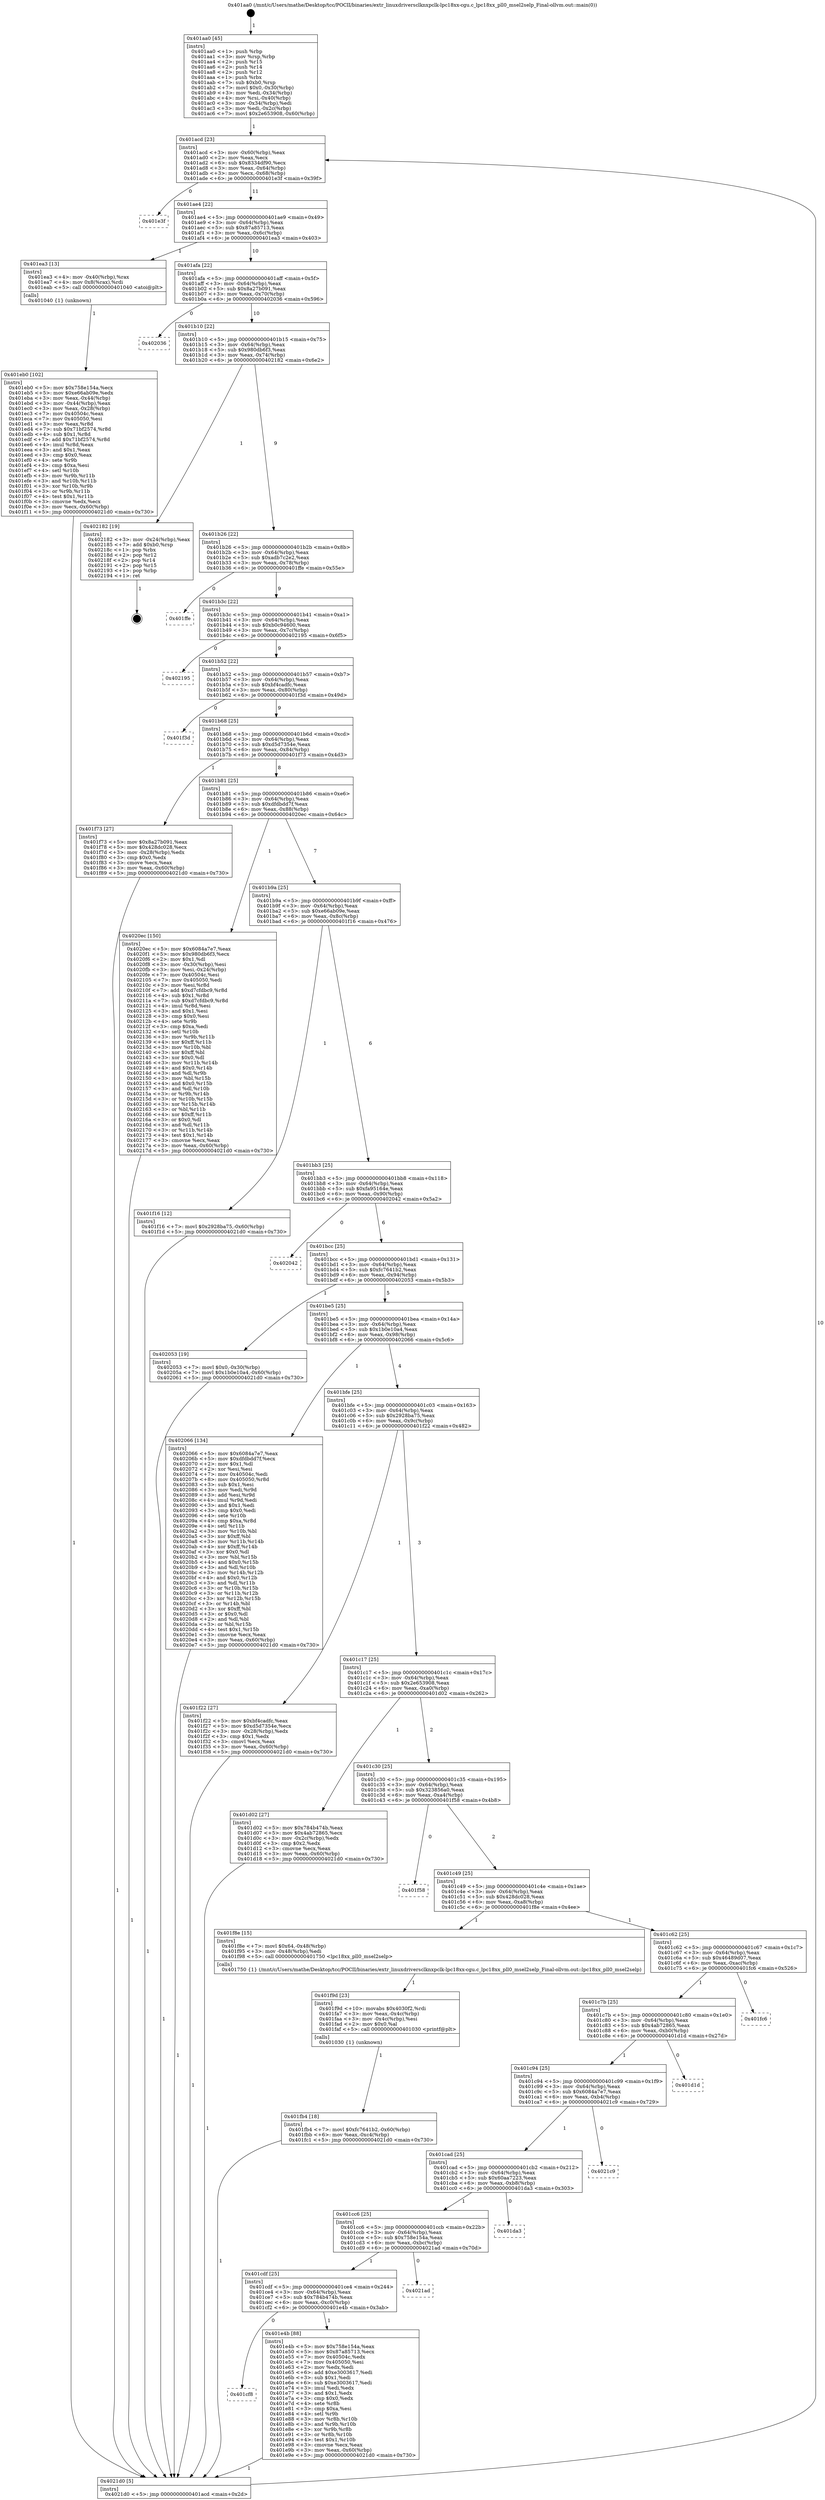 digraph "0x401aa0" {
  label = "0x401aa0 (/mnt/c/Users/mathe/Desktop/tcc/POCII/binaries/extr_linuxdriversclknxpclk-lpc18xx-cgu.c_lpc18xx_pll0_msel2selp_Final-ollvm.out::main(0))"
  labelloc = "t"
  node[shape=record]

  Entry [label="",width=0.3,height=0.3,shape=circle,fillcolor=black,style=filled]
  "0x401acd" [label="{
     0x401acd [23]\l
     | [instrs]\l
     &nbsp;&nbsp;0x401acd \<+3\>: mov -0x60(%rbp),%eax\l
     &nbsp;&nbsp;0x401ad0 \<+2\>: mov %eax,%ecx\l
     &nbsp;&nbsp;0x401ad2 \<+6\>: sub $0x8334df90,%ecx\l
     &nbsp;&nbsp;0x401ad8 \<+3\>: mov %eax,-0x64(%rbp)\l
     &nbsp;&nbsp;0x401adb \<+3\>: mov %ecx,-0x68(%rbp)\l
     &nbsp;&nbsp;0x401ade \<+6\>: je 0000000000401e3f \<main+0x39f\>\l
  }"]
  "0x401e3f" [label="{
     0x401e3f\l
  }", style=dashed]
  "0x401ae4" [label="{
     0x401ae4 [22]\l
     | [instrs]\l
     &nbsp;&nbsp;0x401ae4 \<+5\>: jmp 0000000000401ae9 \<main+0x49\>\l
     &nbsp;&nbsp;0x401ae9 \<+3\>: mov -0x64(%rbp),%eax\l
     &nbsp;&nbsp;0x401aec \<+5\>: sub $0x87a85713,%eax\l
     &nbsp;&nbsp;0x401af1 \<+3\>: mov %eax,-0x6c(%rbp)\l
     &nbsp;&nbsp;0x401af4 \<+6\>: je 0000000000401ea3 \<main+0x403\>\l
  }"]
  Exit [label="",width=0.3,height=0.3,shape=circle,fillcolor=black,style=filled,peripheries=2]
  "0x401ea3" [label="{
     0x401ea3 [13]\l
     | [instrs]\l
     &nbsp;&nbsp;0x401ea3 \<+4\>: mov -0x40(%rbp),%rax\l
     &nbsp;&nbsp;0x401ea7 \<+4\>: mov 0x8(%rax),%rdi\l
     &nbsp;&nbsp;0x401eab \<+5\>: call 0000000000401040 \<atoi@plt\>\l
     | [calls]\l
     &nbsp;&nbsp;0x401040 \{1\} (unknown)\l
  }"]
  "0x401afa" [label="{
     0x401afa [22]\l
     | [instrs]\l
     &nbsp;&nbsp;0x401afa \<+5\>: jmp 0000000000401aff \<main+0x5f\>\l
     &nbsp;&nbsp;0x401aff \<+3\>: mov -0x64(%rbp),%eax\l
     &nbsp;&nbsp;0x401b02 \<+5\>: sub $0x8a27b091,%eax\l
     &nbsp;&nbsp;0x401b07 \<+3\>: mov %eax,-0x70(%rbp)\l
     &nbsp;&nbsp;0x401b0a \<+6\>: je 0000000000402036 \<main+0x596\>\l
  }"]
  "0x401fb4" [label="{
     0x401fb4 [18]\l
     | [instrs]\l
     &nbsp;&nbsp;0x401fb4 \<+7\>: movl $0xfc7641b2,-0x60(%rbp)\l
     &nbsp;&nbsp;0x401fbb \<+6\>: mov %eax,-0xc4(%rbp)\l
     &nbsp;&nbsp;0x401fc1 \<+5\>: jmp 00000000004021d0 \<main+0x730\>\l
  }"]
  "0x402036" [label="{
     0x402036\l
  }", style=dashed]
  "0x401b10" [label="{
     0x401b10 [22]\l
     | [instrs]\l
     &nbsp;&nbsp;0x401b10 \<+5\>: jmp 0000000000401b15 \<main+0x75\>\l
     &nbsp;&nbsp;0x401b15 \<+3\>: mov -0x64(%rbp),%eax\l
     &nbsp;&nbsp;0x401b18 \<+5\>: sub $0x980db6f3,%eax\l
     &nbsp;&nbsp;0x401b1d \<+3\>: mov %eax,-0x74(%rbp)\l
     &nbsp;&nbsp;0x401b20 \<+6\>: je 0000000000402182 \<main+0x6e2\>\l
  }"]
  "0x401f9d" [label="{
     0x401f9d [23]\l
     | [instrs]\l
     &nbsp;&nbsp;0x401f9d \<+10\>: movabs $0x4030f2,%rdi\l
     &nbsp;&nbsp;0x401fa7 \<+3\>: mov %eax,-0x4c(%rbp)\l
     &nbsp;&nbsp;0x401faa \<+3\>: mov -0x4c(%rbp),%esi\l
     &nbsp;&nbsp;0x401fad \<+2\>: mov $0x0,%al\l
     &nbsp;&nbsp;0x401faf \<+5\>: call 0000000000401030 \<printf@plt\>\l
     | [calls]\l
     &nbsp;&nbsp;0x401030 \{1\} (unknown)\l
  }"]
  "0x402182" [label="{
     0x402182 [19]\l
     | [instrs]\l
     &nbsp;&nbsp;0x402182 \<+3\>: mov -0x24(%rbp),%eax\l
     &nbsp;&nbsp;0x402185 \<+7\>: add $0xb0,%rsp\l
     &nbsp;&nbsp;0x40218c \<+1\>: pop %rbx\l
     &nbsp;&nbsp;0x40218d \<+2\>: pop %r12\l
     &nbsp;&nbsp;0x40218f \<+2\>: pop %r14\l
     &nbsp;&nbsp;0x402191 \<+2\>: pop %r15\l
     &nbsp;&nbsp;0x402193 \<+1\>: pop %rbp\l
     &nbsp;&nbsp;0x402194 \<+1\>: ret\l
  }"]
  "0x401b26" [label="{
     0x401b26 [22]\l
     | [instrs]\l
     &nbsp;&nbsp;0x401b26 \<+5\>: jmp 0000000000401b2b \<main+0x8b\>\l
     &nbsp;&nbsp;0x401b2b \<+3\>: mov -0x64(%rbp),%eax\l
     &nbsp;&nbsp;0x401b2e \<+5\>: sub $0xadb7c2e2,%eax\l
     &nbsp;&nbsp;0x401b33 \<+3\>: mov %eax,-0x78(%rbp)\l
     &nbsp;&nbsp;0x401b36 \<+6\>: je 0000000000401ffe \<main+0x55e\>\l
  }"]
  "0x401eb0" [label="{
     0x401eb0 [102]\l
     | [instrs]\l
     &nbsp;&nbsp;0x401eb0 \<+5\>: mov $0x758e154a,%ecx\l
     &nbsp;&nbsp;0x401eb5 \<+5\>: mov $0xe66ab09e,%edx\l
     &nbsp;&nbsp;0x401eba \<+3\>: mov %eax,-0x44(%rbp)\l
     &nbsp;&nbsp;0x401ebd \<+3\>: mov -0x44(%rbp),%eax\l
     &nbsp;&nbsp;0x401ec0 \<+3\>: mov %eax,-0x28(%rbp)\l
     &nbsp;&nbsp;0x401ec3 \<+7\>: mov 0x40504c,%eax\l
     &nbsp;&nbsp;0x401eca \<+7\>: mov 0x405050,%esi\l
     &nbsp;&nbsp;0x401ed1 \<+3\>: mov %eax,%r8d\l
     &nbsp;&nbsp;0x401ed4 \<+7\>: sub $0x71bf2574,%r8d\l
     &nbsp;&nbsp;0x401edb \<+4\>: sub $0x1,%r8d\l
     &nbsp;&nbsp;0x401edf \<+7\>: add $0x71bf2574,%r8d\l
     &nbsp;&nbsp;0x401ee6 \<+4\>: imul %r8d,%eax\l
     &nbsp;&nbsp;0x401eea \<+3\>: and $0x1,%eax\l
     &nbsp;&nbsp;0x401eed \<+3\>: cmp $0x0,%eax\l
     &nbsp;&nbsp;0x401ef0 \<+4\>: sete %r9b\l
     &nbsp;&nbsp;0x401ef4 \<+3\>: cmp $0xa,%esi\l
     &nbsp;&nbsp;0x401ef7 \<+4\>: setl %r10b\l
     &nbsp;&nbsp;0x401efb \<+3\>: mov %r9b,%r11b\l
     &nbsp;&nbsp;0x401efe \<+3\>: and %r10b,%r11b\l
     &nbsp;&nbsp;0x401f01 \<+3\>: xor %r10b,%r9b\l
     &nbsp;&nbsp;0x401f04 \<+3\>: or %r9b,%r11b\l
     &nbsp;&nbsp;0x401f07 \<+4\>: test $0x1,%r11b\l
     &nbsp;&nbsp;0x401f0b \<+3\>: cmovne %edx,%ecx\l
     &nbsp;&nbsp;0x401f0e \<+3\>: mov %ecx,-0x60(%rbp)\l
     &nbsp;&nbsp;0x401f11 \<+5\>: jmp 00000000004021d0 \<main+0x730\>\l
  }"]
  "0x401ffe" [label="{
     0x401ffe\l
  }", style=dashed]
  "0x401b3c" [label="{
     0x401b3c [22]\l
     | [instrs]\l
     &nbsp;&nbsp;0x401b3c \<+5\>: jmp 0000000000401b41 \<main+0xa1\>\l
     &nbsp;&nbsp;0x401b41 \<+3\>: mov -0x64(%rbp),%eax\l
     &nbsp;&nbsp;0x401b44 \<+5\>: sub $0xb0c94600,%eax\l
     &nbsp;&nbsp;0x401b49 \<+3\>: mov %eax,-0x7c(%rbp)\l
     &nbsp;&nbsp;0x401b4c \<+6\>: je 0000000000402195 \<main+0x6f5\>\l
  }"]
  "0x401cf8" [label="{
     0x401cf8\l
  }", style=dashed]
  "0x402195" [label="{
     0x402195\l
  }", style=dashed]
  "0x401b52" [label="{
     0x401b52 [22]\l
     | [instrs]\l
     &nbsp;&nbsp;0x401b52 \<+5\>: jmp 0000000000401b57 \<main+0xb7\>\l
     &nbsp;&nbsp;0x401b57 \<+3\>: mov -0x64(%rbp),%eax\l
     &nbsp;&nbsp;0x401b5a \<+5\>: sub $0xbf4cadfc,%eax\l
     &nbsp;&nbsp;0x401b5f \<+3\>: mov %eax,-0x80(%rbp)\l
     &nbsp;&nbsp;0x401b62 \<+6\>: je 0000000000401f3d \<main+0x49d\>\l
  }"]
  "0x401e4b" [label="{
     0x401e4b [88]\l
     | [instrs]\l
     &nbsp;&nbsp;0x401e4b \<+5\>: mov $0x758e154a,%eax\l
     &nbsp;&nbsp;0x401e50 \<+5\>: mov $0x87a85713,%ecx\l
     &nbsp;&nbsp;0x401e55 \<+7\>: mov 0x40504c,%edx\l
     &nbsp;&nbsp;0x401e5c \<+7\>: mov 0x405050,%esi\l
     &nbsp;&nbsp;0x401e63 \<+2\>: mov %edx,%edi\l
     &nbsp;&nbsp;0x401e65 \<+6\>: add $0xe3003617,%edi\l
     &nbsp;&nbsp;0x401e6b \<+3\>: sub $0x1,%edi\l
     &nbsp;&nbsp;0x401e6e \<+6\>: sub $0xe3003617,%edi\l
     &nbsp;&nbsp;0x401e74 \<+3\>: imul %edi,%edx\l
     &nbsp;&nbsp;0x401e77 \<+3\>: and $0x1,%edx\l
     &nbsp;&nbsp;0x401e7a \<+3\>: cmp $0x0,%edx\l
     &nbsp;&nbsp;0x401e7d \<+4\>: sete %r8b\l
     &nbsp;&nbsp;0x401e81 \<+3\>: cmp $0xa,%esi\l
     &nbsp;&nbsp;0x401e84 \<+4\>: setl %r9b\l
     &nbsp;&nbsp;0x401e88 \<+3\>: mov %r8b,%r10b\l
     &nbsp;&nbsp;0x401e8b \<+3\>: and %r9b,%r10b\l
     &nbsp;&nbsp;0x401e8e \<+3\>: xor %r9b,%r8b\l
     &nbsp;&nbsp;0x401e91 \<+3\>: or %r8b,%r10b\l
     &nbsp;&nbsp;0x401e94 \<+4\>: test $0x1,%r10b\l
     &nbsp;&nbsp;0x401e98 \<+3\>: cmovne %ecx,%eax\l
     &nbsp;&nbsp;0x401e9b \<+3\>: mov %eax,-0x60(%rbp)\l
     &nbsp;&nbsp;0x401e9e \<+5\>: jmp 00000000004021d0 \<main+0x730\>\l
  }"]
  "0x401f3d" [label="{
     0x401f3d\l
  }", style=dashed]
  "0x401b68" [label="{
     0x401b68 [25]\l
     | [instrs]\l
     &nbsp;&nbsp;0x401b68 \<+5\>: jmp 0000000000401b6d \<main+0xcd\>\l
     &nbsp;&nbsp;0x401b6d \<+3\>: mov -0x64(%rbp),%eax\l
     &nbsp;&nbsp;0x401b70 \<+5\>: sub $0xd5d7354e,%eax\l
     &nbsp;&nbsp;0x401b75 \<+6\>: mov %eax,-0x84(%rbp)\l
     &nbsp;&nbsp;0x401b7b \<+6\>: je 0000000000401f73 \<main+0x4d3\>\l
  }"]
  "0x401cdf" [label="{
     0x401cdf [25]\l
     | [instrs]\l
     &nbsp;&nbsp;0x401cdf \<+5\>: jmp 0000000000401ce4 \<main+0x244\>\l
     &nbsp;&nbsp;0x401ce4 \<+3\>: mov -0x64(%rbp),%eax\l
     &nbsp;&nbsp;0x401ce7 \<+5\>: sub $0x784b474b,%eax\l
     &nbsp;&nbsp;0x401cec \<+6\>: mov %eax,-0xc0(%rbp)\l
     &nbsp;&nbsp;0x401cf2 \<+6\>: je 0000000000401e4b \<main+0x3ab\>\l
  }"]
  "0x401f73" [label="{
     0x401f73 [27]\l
     | [instrs]\l
     &nbsp;&nbsp;0x401f73 \<+5\>: mov $0x8a27b091,%eax\l
     &nbsp;&nbsp;0x401f78 \<+5\>: mov $0x428dc028,%ecx\l
     &nbsp;&nbsp;0x401f7d \<+3\>: mov -0x28(%rbp),%edx\l
     &nbsp;&nbsp;0x401f80 \<+3\>: cmp $0x0,%edx\l
     &nbsp;&nbsp;0x401f83 \<+3\>: cmove %ecx,%eax\l
     &nbsp;&nbsp;0x401f86 \<+3\>: mov %eax,-0x60(%rbp)\l
     &nbsp;&nbsp;0x401f89 \<+5\>: jmp 00000000004021d0 \<main+0x730\>\l
  }"]
  "0x401b81" [label="{
     0x401b81 [25]\l
     | [instrs]\l
     &nbsp;&nbsp;0x401b81 \<+5\>: jmp 0000000000401b86 \<main+0xe6\>\l
     &nbsp;&nbsp;0x401b86 \<+3\>: mov -0x64(%rbp),%eax\l
     &nbsp;&nbsp;0x401b89 \<+5\>: sub $0xdfdbdd7f,%eax\l
     &nbsp;&nbsp;0x401b8e \<+6\>: mov %eax,-0x88(%rbp)\l
     &nbsp;&nbsp;0x401b94 \<+6\>: je 00000000004020ec \<main+0x64c\>\l
  }"]
  "0x4021ad" [label="{
     0x4021ad\l
  }", style=dashed]
  "0x4020ec" [label="{
     0x4020ec [150]\l
     | [instrs]\l
     &nbsp;&nbsp;0x4020ec \<+5\>: mov $0x6084a7e7,%eax\l
     &nbsp;&nbsp;0x4020f1 \<+5\>: mov $0x980db6f3,%ecx\l
     &nbsp;&nbsp;0x4020f6 \<+2\>: mov $0x1,%dl\l
     &nbsp;&nbsp;0x4020f8 \<+3\>: mov -0x30(%rbp),%esi\l
     &nbsp;&nbsp;0x4020fb \<+3\>: mov %esi,-0x24(%rbp)\l
     &nbsp;&nbsp;0x4020fe \<+7\>: mov 0x40504c,%esi\l
     &nbsp;&nbsp;0x402105 \<+7\>: mov 0x405050,%edi\l
     &nbsp;&nbsp;0x40210c \<+3\>: mov %esi,%r8d\l
     &nbsp;&nbsp;0x40210f \<+7\>: add $0xd7cfdbc9,%r8d\l
     &nbsp;&nbsp;0x402116 \<+4\>: sub $0x1,%r8d\l
     &nbsp;&nbsp;0x40211a \<+7\>: sub $0xd7cfdbc9,%r8d\l
     &nbsp;&nbsp;0x402121 \<+4\>: imul %r8d,%esi\l
     &nbsp;&nbsp;0x402125 \<+3\>: and $0x1,%esi\l
     &nbsp;&nbsp;0x402128 \<+3\>: cmp $0x0,%esi\l
     &nbsp;&nbsp;0x40212b \<+4\>: sete %r9b\l
     &nbsp;&nbsp;0x40212f \<+3\>: cmp $0xa,%edi\l
     &nbsp;&nbsp;0x402132 \<+4\>: setl %r10b\l
     &nbsp;&nbsp;0x402136 \<+3\>: mov %r9b,%r11b\l
     &nbsp;&nbsp;0x402139 \<+4\>: xor $0xff,%r11b\l
     &nbsp;&nbsp;0x40213d \<+3\>: mov %r10b,%bl\l
     &nbsp;&nbsp;0x402140 \<+3\>: xor $0xff,%bl\l
     &nbsp;&nbsp;0x402143 \<+3\>: xor $0x0,%dl\l
     &nbsp;&nbsp;0x402146 \<+3\>: mov %r11b,%r14b\l
     &nbsp;&nbsp;0x402149 \<+4\>: and $0x0,%r14b\l
     &nbsp;&nbsp;0x40214d \<+3\>: and %dl,%r9b\l
     &nbsp;&nbsp;0x402150 \<+3\>: mov %bl,%r15b\l
     &nbsp;&nbsp;0x402153 \<+4\>: and $0x0,%r15b\l
     &nbsp;&nbsp;0x402157 \<+3\>: and %dl,%r10b\l
     &nbsp;&nbsp;0x40215a \<+3\>: or %r9b,%r14b\l
     &nbsp;&nbsp;0x40215d \<+3\>: or %r10b,%r15b\l
     &nbsp;&nbsp;0x402160 \<+3\>: xor %r15b,%r14b\l
     &nbsp;&nbsp;0x402163 \<+3\>: or %bl,%r11b\l
     &nbsp;&nbsp;0x402166 \<+4\>: xor $0xff,%r11b\l
     &nbsp;&nbsp;0x40216a \<+3\>: or $0x0,%dl\l
     &nbsp;&nbsp;0x40216d \<+3\>: and %dl,%r11b\l
     &nbsp;&nbsp;0x402170 \<+3\>: or %r11b,%r14b\l
     &nbsp;&nbsp;0x402173 \<+4\>: test $0x1,%r14b\l
     &nbsp;&nbsp;0x402177 \<+3\>: cmovne %ecx,%eax\l
     &nbsp;&nbsp;0x40217a \<+3\>: mov %eax,-0x60(%rbp)\l
     &nbsp;&nbsp;0x40217d \<+5\>: jmp 00000000004021d0 \<main+0x730\>\l
  }"]
  "0x401b9a" [label="{
     0x401b9a [25]\l
     | [instrs]\l
     &nbsp;&nbsp;0x401b9a \<+5\>: jmp 0000000000401b9f \<main+0xff\>\l
     &nbsp;&nbsp;0x401b9f \<+3\>: mov -0x64(%rbp),%eax\l
     &nbsp;&nbsp;0x401ba2 \<+5\>: sub $0xe66ab09e,%eax\l
     &nbsp;&nbsp;0x401ba7 \<+6\>: mov %eax,-0x8c(%rbp)\l
     &nbsp;&nbsp;0x401bad \<+6\>: je 0000000000401f16 \<main+0x476\>\l
  }"]
  "0x401cc6" [label="{
     0x401cc6 [25]\l
     | [instrs]\l
     &nbsp;&nbsp;0x401cc6 \<+5\>: jmp 0000000000401ccb \<main+0x22b\>\l
     &nbsp;&nbsp;0x401ccb \<+3\>: mov -0x64(%rbp),%eax\l
     &nbsp;&nbsp;0x401cce \<+5\>: sub $0x758e154a,%eax\l
     &nbsp;&nbsp;0x401cd3 \<+6\>: mov %eax,-0xbc(%rbp)\l
     &nbsp;&nbsp;0x401cd9 \<+6\>: je 00000000004021ad \<main+0x70d\>\l
  }"]
  "0x401f16" [label="{
     0x401f16 [12]\l
     | [instrs]\l
     &nbsp;&nbsp;0x401f16 \<+7\>: movl $0x2928ba75,-0x60(%rbp)\l
     &nbsp;&nbsp;0x401f1d \<+5\>: jmp 00000000004021d0 \<main+0x730\>\l
  }"]
  "0x401bb3" [label="{
     0x401bb3 [25]\l
     | [instrs]\l
     &nbsp;&nbsp;0x401bb3 \<+5\>: jmp 0000000000401bb8 \<main+0x118\>\l
     &nbsp;&nbsp;0x401bb8 \<+3\>: mov -0x64(%rbp),%eax\l
     &nbsp;&nbsp;0x401bbb \<+5\>: sub $0xfa95164e,%eax\l
     &nbsp;&nbsp;0x401bc0 \<+6\>: mov %eax,-0x90(%rbp)\l
     &nbsp;&nbsp;0x401bc6 \<+6\>: je 0000000000402042 \<main+0x5a2\>\l
  }"]
  "0x401da3" [label="{
     0x401da3\l
  }", style=dashed]
  "0x402042" [label="{
     0x402042\l
  }", style=dashed]
  "0x401bcc" [label="{
     0x401bcc [25]\l
     | [instrs]\l
     &nbsp;&nbsp;0x401bcc \<+5\>: jmp 0000000000401bd1 \<main+0x131\>\l
     &nbsp;&nbsp;0x401bd1 \<+3\>: mov -0x64(%rbp),%eax\l
     &nbsp;&nbsp;0x401bd4 \<+5\>: sub $0xfc7641b2,%eax\l
     &nbsp;&nbsp;0x401bd9 \<+6\>: mov %eax,-0x94(%rbp)\l
     &nbsp;&nbsp;0x401bdf \<+6\>: je 0000000000402053 \<main+0x5b3\>\l
  }"]
  "0x401cad" [label="{
     0x401cad [25]\l
     | [instrs]\l
     &nbsp;&nbsp;0x401cad \<+5\>: jmp 0000000000401cb2 \<main+0x212\>\l
     &nbsp;&nbsp;0x401cb2 \<+3\>: mov -0x64(%rbp),%eax\l
     &nbsp;&nbsp;0x401cb5 \<+5\>: sub $0x60aa7223,%eax\l
     &nbsp;&nbsp;0x401cba \<+6\>: mov %eax,-0xb8(%rbp)\l
     &nbsp;&nbsp;0x401cc0 \<+6\>: je 0000000000401da3 \<main+0x303\>\l
  }"]
  "0x402053" [label="{
     0x402053 [19]\l
     | [instrs]\l
     &nbsp;&nbsp;0x402053 \<+7\>: movl $0x0,-0x30(%rbp)\l
     &nbsp;&nbsp;0x40205a \<+7\>: movl $0x1b0e10a4,-0x60(%rbp)\l
     &nbsp;&nbsp;0x402061 \<+5\>: jmp 00000000004021d0 \<main+0x730\>\l
  }"]
  "0x401be5" [label="{
     0x401be5 [25]\l
     | [instrs]\l
     &nbsp;&nbsp;0x401be5 \<+5\>: jmp 0000000000401bea \<main+0x14a\>\l
     &nbsp;&nbsp;0x401bea \<+3\>: mov -0x64(%rbp),%eax\l
     &nbsp;&nbsp;0x401bed \<+5\>: sub $0x1b0e10a4,%eax\l
     &nbsp;&nbsp;0x401bf2 \<+6\>: mov %eax,-0x98(%rbp)\l
     &nbsp;&nbsp;0x401bf8 \<+6\>: je 0000000000402066 \<main+0x5c6\>\l
  }"]
  "0x4021c9" [label="{
     0x4021c9\l
  }", style=dashed]
  "0x402066" [label="{
     0x402066 [134]\l
     | [instrs]\l
     &nbsp;&nbsp;0x402066 \<+5\>: mov $0x6084a7e7,%eax\l
     &nbsp;&nbsp;0x40206b \<+5\>: mov $0xdfdbdd7f,%ecx\l
     &nbsp;&nbsp;0x402070 \<+2\>: mov $0x1,%dl\l
     &nbsp;&nbsp;0x402072 \<+2\>: xor %esi,%esi\l
     &nbsp;&nbsp;0x402074 \<+7\>: mov 0x40504c,%edi\l
     &nbsp;&nbsp;0x40207b \<+8\>: mov 0x405050,%r8d\l
     &nbsp;&nbsp;0x402083 \<+3\>: sub $0x1,%esi\l
     &nbsp;&nbsp;0x402086 \<+3\>: mov %edi,%r9d\l
     &nbsp;&nbsp;0x402089 \<+3\>: add %esi,%r9d\l
     &nbsp;&nbsp;0x40208c \<+4\>: imul %r9d,%edi\l
     &nbsp;&nbsp;0x402090 \<+3\>: and $0x1,%edi\l
     &nbsp;&nbsp;0x402093 \<+3\>: cmp $0x0,%edi\l
     &nbsp;&nbsp;0x402096 \<+4\>: sete %r10b\l
     &nbsp;&nbsp;0x40209a \<+4\>: cmp $0xa,%r8d\l
     &nbsp;&nbsp;0x40209e \<+4\>: setl %r11b\l
     &nbsp;&nbsp;0x4020a2 \<+3\>: mov %r10b,%bl\l
     &nbsp;&nbsp;0x4020a5 \<+3\>: xor $0xff,%bl\l
     &nbsp;&nbsp;0x4020a8 \<+3\>: mov %r11b,%r14b\l
     &nbsp;&nbsp;0x4020ab \<+4\>: xor $0xff,%r14b\l
     &nbsp;&nbsp;0x4020af \<+3\>: xor $0x0,%dl\l
     &nbsp;&nbsp;0x4020b2 \<+3\>: mov %bl,%r15b\l
     &nbsp;&nbsp;0x4020b5 \<+4\>: and $0x0,%r15b\l
     &nbsp;&nbsp;0x4020b9 \<+3\>: and %dl,%r10b\l
     &nbsp;&nbsp;0x4020bc \<+3\>: mov %r14b,%r12b\l
     &nbsp;&nbsp;0x4020bf \<+4\>: and $0x0,%r12b\l
     &nbsp;&nbsp;0x4020c3 \<+3\>: and %dl,%r11b\l
     &nbsp;&nbsp;0x4020c6 \<+3\>: or %r10b,%r15b\l
     &nbsp;&nbsp;0x4020c9 \<+3\>: or %r11b,%r12b\l
     &nbsp;&nbsp;0x4020cc \<+3\>: xor %r12b,%r15b\l
     &nbsp;&nbsp;0x4020cf \<+3\>: or %r14b,%bl\l
     &nbsp;&nbsp;0x4020d2 \<+3\>: xor $0xff,%bl\l
     &nbsp;&nbsp;0x4020d5 \<+3\>: or $0x0,%dl\l
     &nbsp;&nbsp;0x4020d8 \<+2\>: and %dl,%bl\l
     &nbsp;&nbsp;0x4020da \<+3\>: or %bl,%r15b\l
     &nbsp;&nbsp;0x4020dd \<+4\>: test $0x1,%r15b\l
     &nbsp;&nbsp;0x4020e1 \<+3\>: cmovne %ecx,%eax\l
     &nbsp;&nbsp;0x4020e4 \<+3\>: mov %eax,-0x60(%rbp)\l
     &nbsp;&nbsp;0x4020e7 \<+5\>: jmp 00000000004021d0 \<main+0x730\>\l
  }"]
  "0x401bfe" [label="{
     0x401bfe [25]\l
     | [instrs]\l
     &nbsp;&nbsp;0x401bfe \<+5\>: jmp 0000000000401c03 \<main+0x163\>\l
     &nbsp;&nbsp;0x401c03 \<+3\>: mov -0x64(%rbp),%eax\l
     &nbsp;&nbsp;0x401c06 \<+5\>: sub $0x2928ba75,%eax\l
     &nbsp;&nbsp;0x401c0b \<+6\>: mov %eax,-0x9c(%rbp)\l
     &nbsp;&nbsp;0x401c11 \<+6\>: je 0000000000401f22 \<main+0x482\>\l
  }"]
  "0x401c94" [label="{
     0x401c94 [25]\l
     | [instrs]\l
     &nbsp;&nbsp;0x401c94 \<+5\>: jmp 0000000000401c99 \<main+0x1f9\>\l
     &nbsp;&nbsp;0x401c99 \<+3\>: mov -0x64(%rbp),%eax\l
     &nbsp;&nbsp;0x401c9c \<+5\>: sub $0x6084a7e7,%eax\l
     &nbsp;&nbsp;0x401ca1 \<+6\>: mov %eax,-0xb4(%rbp)\l
     &nbsp;&nbsp;0x401ca7 \<+6\>: je 00000000004021c9 \<main+0x729\>\l
  }"]
  "0x401f22" [label="{
     0x401f22 [27]\l
     | [instrs]\l
     &nbsp;&nbsp;0x401f22 \<+5\>: mov $0xbf4cadfc,%eax\l
     &nbsp;&nbsp;0x401f27 \<+5\>: mov $0xd5d7354e,%ecx\l
     &nbsp;&nbsp;0x401f2c \<+3\>: mov -0x28(%rbp),%edx\l
     &nbsp;&nbsp;0x401f2f \<+3\>: cmp $0x1,%edx\l
     &nbsp;&nbsp;0x401f32 \<+3\>: cmovl %ecx,%eax\l
     &nbsp;&nbsp;0x401f35 \<+3\>: mov %eax,-0x60(%rbp)\l
     &nbsp;&nbsp;0x401f38 \<+5\>: jmp 00000000004021d0 \<main+0x730\>\l
  }"]
  "0x401c17" [label="{
     0x401c17 [25]\l
     | [instrs]\l
     &nbsp;&nbsp;0x401c17 \<+5\>: jmp 0000000000401c1c \<main+0x17c\>\l
     &nbsp;&nbsp;0x401c1c \<+3\>: mov -0x64(%rbp),%eax\l
     &nbsp;&nbsp;0x401c1f \<+5\>: sub $0x2e653908,%eax\l
     &nbsp;&nbsp;0x401c24 \<+6\>: mov %eax,-0xa0(%rbp)\l
     &nbsp;&nbsp;0x401c2a \<+6\>: je 0000000000401d02 \<main+0x262\>\l
  }"]
  "0x401d1d" [label="{
     0x401d1d\l
  }", style=dashed]
  "0x401d02" [label="{
     0x401d02 [27]\l
     | [instrs]\l
     &nbsp;&nbsp;0x401d02 \<+5\>: mov $0x784b474b,%eax\l
     &nbsp;&nbsp;0x401d07 \<+5\>: mov $0x4ab72865,%ecx\l
     &nbsp;&nbsp;0x401d0c \<+3\>: mov -0x2c(%rbp),%edx\l
     &nbsp;&nbsp;0x401d0f \<+3\>: cmp $0x2,%edx\l
     &nbsp;&nbsp;0x401d12 \<+3\>: cmovne %ecx,%eax\l
     &nbsp;&nbsp;0x401d15 \<+3\>: mov %eax,-0x60(%rbp)\l
     &nbsp;&nbsp;0x401d18 \<+5\>: jmp 00000000004021d0 \<main+0x730\>\l
  }"]
  "0x401c30" [label="{
     0x401c30 [25]\l
     | [instrs]\l
     &nbsp;&nbsp;0x401c30 \<+5\>: jmp 0000000000401c35 \<main+0x195\>\l
     &nbsp;&nbsp;0x401c35 \<+3\>: mov -0x64(%rbp),%eax\l
     &nbsp;&nbsp;0x401c38 \<+5\>: sub $0x323856a0,%eax\l
     &nbsp;&nbsp;0x401c3d \<+6\>: mov %eax,-0xa4(%rbp)\l
     &nbsp;&nbsp;0x401c43 \<+6\>: je 0000000000401f58 \<main+0x4b8\>\l
  }"]
  "0x4021d0" [label="{
     0x4021d0 [5]\l
     | [instrs]\l
     &nbsp;&nbsp;0x4021d0 \<+5\>: jmp 0000000000401acd \<main+0x2d\>\l
  }"]
  "0x401aa0" [label="{
     0x401aa0 [45]\l
     | [instrs]\l
     &nbsp;&nbsp;0x401aa0 \<+1\>: push %rbp\l
     &nbsp;&nbsp;0x401aa1 \<+3\>: mov %rsp,%rbp\l
     &nbsp;&nbsp;0x401aa4 \<+2\>: push %r15\l
     &nbsp;&nbsp;0x401aa6 \<+2\>: push %r14\l
     &nbsp;&nbsp;0x401aa8 \<+2\>: push %r12\l
     &nbsp;&nbsp;0x401aaa \<+1\>: push %rbx\l
     &nbsp;&nbsp;0x401aab \<+7\>: sub $0xb0,%rsp\l
     &nbsp;&nbsp;0x401ab2 \<+7\>: movl $0x0,-0x30(%rbp)\l
     &nbsp;&nbsp;0x401ab9 \<+3\>: mov %edi,-0x34(%rbp)\l
     &nbsp;&nbsp;0x401abc \<+4\>: mov %rsi,-0x40(%rbp)\l
     &nbsp;&nbsp;0x401ac0 \<+3\>: mov -0x34(%rbp),%edi\l
     &nbsp;&nbsp;0x401ac3 \<+3\>: mov %edi,-0x2c(%rbp)\l
     &nbsp;&nbsp;0x401ac6 \<+7\>: movl $0x2e653908,-0x60(%rbp)\l
  }"]
  "0x401c7b" [label="{
     0x401c7b [25]\l
     | [instrs]\l
     &nbsp;&nbsp;0x401c7b \<+5\>: jmp 0000000000401c80 \<main+0x1e0\>\l
     &nbsp;&nbsp;0x401c80 \<+3\>: mov -0x64(%rbp),%eax\l
     &nbsp;&nbsp;0x401c83 \<+5\>: sub $0x4ab72865,%eax\l
     &nbsp;&nbsp;0x401c88 \<+6\>: mov %eax,-0xb0(%rbp)\l
     &nbsp;&nbsp;0x401c8e \<+6\>: je 0000000000401d1d \<main+0x27d\>\l
  }"]
  "0x401f58" [label="{
     0x401f58\l
  }", style=dashed]
  "0x401c49" [label="{
     0x401c49 [25]\l
     | [instrs]\l
     &nbsp;&nbsp;0x401c49 \<+5\>: jmp 0000000000401c4e \<main+0x1ae\>\l
     &nbsp;&nbsp;0x401c4e \<+3\>: mov -0x64(%rbp),%eax\l
     &nbsp;&nbsp;0x401c51 \<+5\>: sub $0x428dc028,%eax\l
     &nbsp;&nbsp;0x401c56 \<+6\>: mov %eax,-0xa8(%rbp)\l
     &nbsp;&nbsp;0x401c5c \<+6\>: je 0000000000401f8e \<main+0x4ee\>\l
  }"]
  "0x401fc6" [label="{
     0x401fc6\l
  }", style=dashed]
  "0x401f8e" [label="{
     0x401f8e [15]\l
     | [instrs]\l
     &nbsp;&nbsp;0x401f8e \<+7\>: movl $0x64,-0x48(%rbp)\l
     &nbsp;&nbsp;0x401f95 \<+3\>: mov -0x48(%rbp),%edi\l
     &nbsp;&nbsp;0x401f98 \<+5\>: call 0000000000401750 \<lpc18xx_pll0_msel2selp\>\l
     | [calls]\l
     &nbsp;&nbsp;0x401750 \{1\} (/mnt/c/Users/mathe/Desktop/tcc/POCII/binaries/extr_linuxdriversclknxpclk-lpc18xx-cgu.c_lpc18xx_pll0_msel2selp_Final-ollvm.out::lpc18xx_pll0_msel2selp)\l
  }"]
  "0x401c62" [label="{
     0x401c62 [25]\l
     | [instrs]\l
     &nbsp;&nbsp;0x401c62 \<+5\>: jmp 0000000000401c67 \<main+0x1c7\>\l
     &nbsp;&nbsp;0x401c67 \<+3\>: mov -0x64(%rbp),%eax\l
     &nbsp;&nbsp;0x401c6a \<+5\>: sub $0x46489d07,%eax\l
     &nbsp;&nbsp;0x401c6f \<+6\>: mov %eax,-0xac(%rbp)\l
     &nbsp;&nbsp;0x401c75 \<+6\>: je 0000000000401fc6 \<main+0x526\>\l
  }"]
  Entry -> "0x401aa0" [label=" 1"]
  "0x401acd" -> "0x401e3f" [label=" 0"]
  "0x401acd" -> "0x401ae4" [label=" 11"]
  "0x402182" -> Exit [label=" 1"]
  "0x401ae4" -> "0x401ea3" [label=" 1"]
  "0x401ae4" -> "0x401afa" [label=" 10"]
  "0x4020ec" -> "0x4021d0" [label=" 1"]
  "0x401afa" -> "0x402036" [label=" 0"]
  "0x401afa" -> "0x401b10" [label=" 10"]
  "0x402066" -> "0x4021d0" [label=" 1"]
  "0x401b10" -> "0x402182" [label=" 1"]
  "0x401b10" -> "0x401b26" [label=" 9"]
  "0x402053" -> "0x4021d0" [label=" 1"]
  "0x401b26" -> "0x401ffe" [label=" 0"]
  "0x401b26" -> "0x401b3c" [label=" 9"]
  "0x401fb4" -> "0x4021d0" [label=" 1"]
  "0x401b3c" -> "0x402195" [label=" 0"]
  "0x401b3c" -> "0x401b52" [label=" 9"]
  "0x401f9d" -> "0x401fb4" [label=" 1"]
  "0x401b52" -> "0x401f3d" [label=" 0"]
  "0x401b52" -> "0x401b68" [label=" 9"]
  "0x401f8e" -> "0x401f9d" [label=" 1"]
  "0x401b68" -> "0x401f73" [label=" 1"]
  "0x401b68" -> "0x401b81" [label=" 8"]
  "0x401f22" -> "0x4021d0" [label=" 1"]
  "0x401b81" -> "0x4020ec" [label=" 1"]
  "0x401b81" -> "0x401b9a" [label=" 7"]
  "0x401f16" -> "0x4021d0" [label=" 1"]
  "0x401b9a" -> "0x401f16" [label=" 1"]
  "0x401b9a" -> "0x401bb3" [label=" 6"]
  "0x401ea3" -> "0x401eb0" [label=" 1"]
  "0x401bb3" -> "0x402042" [label=" 0"]
  "0x401bb3" -> "0x401bcc" [label=" 6"]
  "0x401e4b" -> "0x4021d0" [label=" 1"]
  "0x401bcc" -> "0x402053" [label=" 1"]
  "0x401bcc" -> "0x401be5" [label=" 5"]
  "0x401cdf" -> "0x401e4b" [label=" 1"]
  "0x401be5" -> "0x402066" [label=" 1"]
  "0x401be5" -> "0x401bfe" [label=" 4"]
  "0x401f73" -> "0x4021d0" [label=" 1"]
  "0x401bfe" -> "0x401f22" [label=" 1"]
  "0x401bfe" -> "0x401c17" [label=" 3"]
  "0x401cc6" -> "0x4021ad" [label=" 0"]
  "0x401c17" -> "0x401d02" [label=" 1"]
  "0x401c17" -> "0x401c30" [label=" 2"]
  "0x401d02" -> "0x4021d0" [label=" 1"]
  "0x401aa0" -> "0x401acd" [label=" 1"]
  "0x4021d0" -> "0x401acd" [label=" 10"]
  "0x401eb0" -> "0x4021d0" [label=" 1"]
  "0x401c30" -> "0x401f58" [label=" 0"]
  "0x401c30" -> "0x401c49" [label=" 2"]
  "0x401cad" -> "0x401da3" [label=" 0"]
  "0x401c49" -> "0x401f8e" [label=" 1"]
  "0x401c49" -> "0x401c62" [label=" 1"]
  "0x401cdf" -> "0x401cf8" [label=" 0"]
  "0x401c62" -> "0x401fc6" [label=" 0"]
  "0x401c62" -> "0x401c7b" [label=" 1"]
  "0x401cad" -> "0x401cc6" [label=" 1"]
  "0x401c7b" -> "0x401d1d" [label=" 0"]
  "0x401c7b" -> "0x401c94" [label=" 1"]
  "0x401cc6" -> "0x401cdf" [label=" 1"]
  "0x401c94" -> "0x4021c9" [label=" 0"]
  "0x401c94" -> "0x401cad" [label=" 1"]
}
